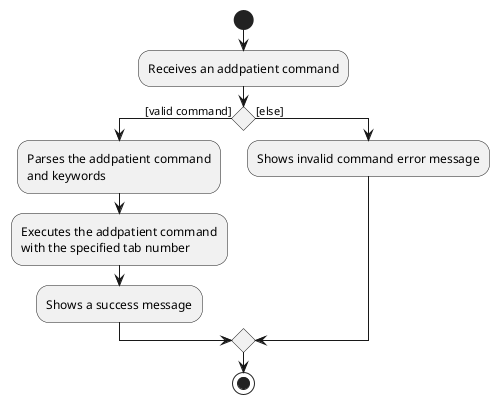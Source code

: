@startuml
start
:Receives an addpatient command;


if () then ([valid command])
    :Parses the addpatient command
    and keywords;
    :Executes the addpatient command
    with the specified tab number;
    :Shows a success message;
else ([else])
    :Shows invalid command error message;
endif
stop
@enduml
